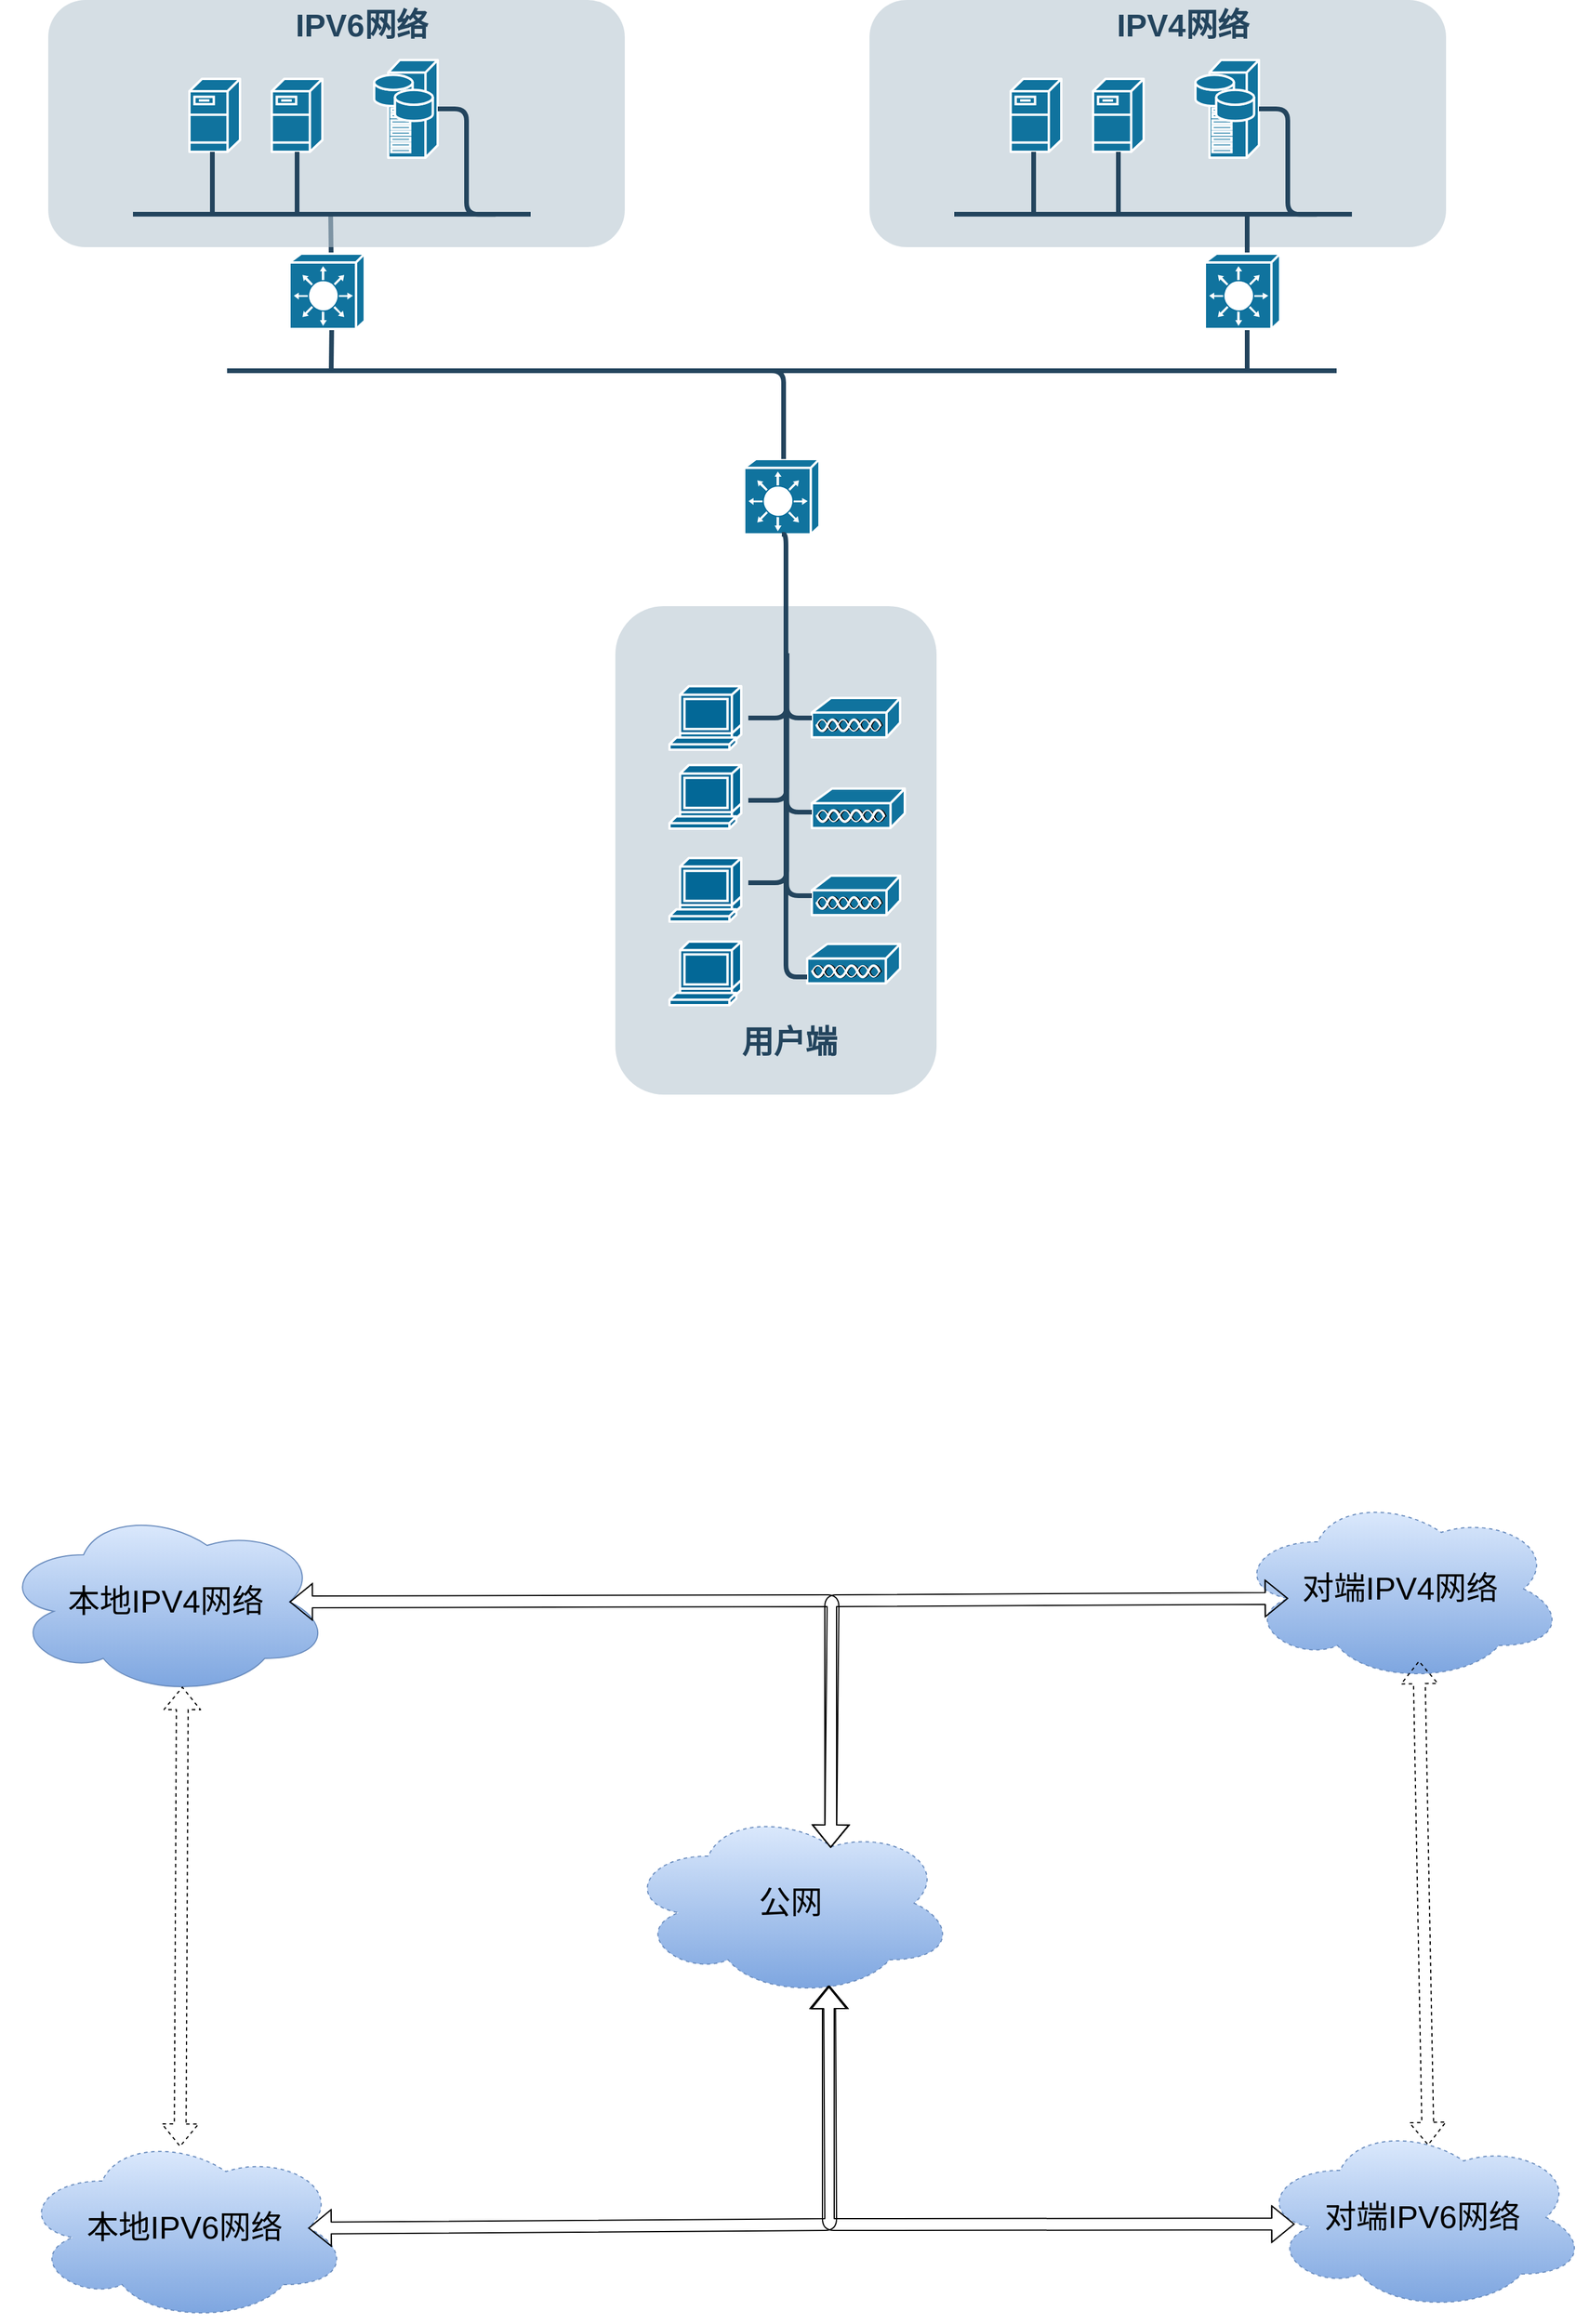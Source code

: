 <mxfile version="20.8.3" type="github">
  <diagram id="6a731a19-8d31-9384-78a2-239565b7b9f0" name="Page-1">
    <mxGraphModel dx="2390" dy="1273" grid="1" gridSize="10" guides="1" tooltips="1" connect="1" arrows="1" fold="1" page="1" pageScale="1" pageWidth="827" pageHeight="1169" background="none" math="0" shadow="0">
      <root>
        <mxCell id="0" />
        <mxCell id="1" parent="0" />
        <mxCell id="2089" value="" style="rounded=1;whiteSpace=wrap;html=1;strokeColor=none;fillColor=#BAC8D3;fontSize=24;fontColor=#23445D;align=center;opacity=60;" parent="1" vertex="1">
          <mxGeometry x="707" y="545" width="273" height="415" as="geometry" />
        </mxCell>
        <mxCell id="2094" value="" style="rounded=1;whiteSpace=wrap;html=1;strokeColor=none;fillColor=#BAC8D3;fontSize=24;fontColor=#23445D;align=center;opacity=60;" parent="1" vertex="1">
          <mxGeometry x="923" y="30" width="490" height="210" as="geometry" />
        </mxCell>
        <mxCell id="2103" value="" style="shape=mxgraph.cisco.servers.fileserver;html=1;dashed=0;fillColor=#10739E;strokeColor=#ffffff;strokeWidth=2;verticalLabelPosition=bottom;verticalAlign=top;fontFamily=Helvetica;fontSize=36;fontColor=#FFB366" parent="1" vertex="1">
          <mxGeometry x="1043" y="97" width="43" height="62" as="geometry" />
        </mxCell>
        <mxCell id="2104" value="" style="shape=mxgraph.cisco.servers.fileserver;html=1;dashed=0;fillColor=#10739E;strokeColor=#ffffff;strokeWidth=2;verticalLabelPosition=bottom;verticalAlign=top;fontFamily=Helvetica;fontSize=36;fontColor=#FFB366" parent="1" vertex="1">
          <mxGeometry x="1113" y="97" width="43" height="62" as="geometry" />
        </mxCell>
        <mxCell id="2106" value="" style="shape=mxgraph.cisco.servers.storage_server;html=1;dashed=0;fillColor=#10739E;strokeColor=#ffffff;strokeWidth=2;verticalLabelPosition=bottom;verticalAlign=top;fontFamily=Helvetica;fontSize=36;fontColor=#FFB366" parent="1" vertex="1">
          <mxGeometry x="1200" y="81" width="54" height="83" as="geometry" />
        </mxCell>
        <mxCell id="2112" value="" style="shape=mxgraph.cisco.switches.layer_3_switch;html=1;dashed=0;fillColor=#10739E;strokeColor=#ffffff;strokeWidth=2;verticalLabelPosition=bottom;verticalAlign=top;fontFamily=Helvetica;fontSize=36;fontColor=#FFB366" parent="1" vertex="1">
          <mxGeometry x="816.5" y="420" width="64" height="64" as="geometry" />
        </mxCell>
        <mxCell id="2149" value="" style="shape=mxgraph.cisco.misc.access_point;html=1;dashed=0;fillColor=#10739E;strokeColor=#ffffff;strokeWidth=2;verticalLabelPosition=bottom;verticalAlign=top;fontFamily=Helvetica;fontSize=36;fontColor=#FFB366" parent="1" vertex="1">
          <mxGeometry x="874" y="700" width="79" height="34" as="geometry" />
        </mxCell>
        <mxCell id="2150" value="" style="shape=mxgraph.cisco.misc.access_point;html=1;dashed=0;fillColor=#10739E;strokeColor=#ffffff;strokeWidth=2;verticalLabelPosition=bottom;verticalAlign=top;fontFamily=Helvetica;fontSize=36;fontColor=#FFB366" parent="1" vertex="1">
          <mxGeometry x="874" y="774" width="75" height="34" as="geometry" />
        </mxCell>
        <mxCell id="2151" value="" style="shape=mxgraph.cisco.misc.access_point;html=1;dashed=0;fillColor=#10739E;strokeColor=#ffffff;strokeWidth=2;verticalLabelPosition=bottom;verticalAlign=top;fontFamily=Helvetica;fontSize=36;fontColor=#FFB366" parent="1" vertex="1">
          <mxGeometry x="874" y="623" width="75" height="34" as="geometry" />
        </mxCell>
        <mxCell id="2153" value="" style="line;html=1;strokeColor=#23445D;" parent="1" vertex="1">
          <mxGeometry x="995" y="207" width="338" height="10" as="geometry" />
        </mxCell>
        <mxCell id="2154" value="" style="line;html=1;strokeColor=#23445D;" parent="1" vertex="1">
          <mxGeometry x="377" y="340" width="943" height="10" as="geometry" />
        </mxCell>
        <mxCell id="2162" value="" style="edgeStyle=elbowEdgeStyle;elbow=horizontal;endArrow=none;html=1;strokeColor=#23445D;endFill=0;strokeWidth=4;rounded=1" parent="1" edge="1">
          <mxGeometry width="100" height="100" relative="1" as="geometry">
            <mxPoint x="465" y="210" as="sourcePoint" />
            <mxPoint x="466" y="252" as="targetPoint" />
          </mxGeometry>
        </mxCell>
        <mxCell id="2163" value="" style="edgeStyle=elbowEdgeStyle;elbow=horizontal;endArrow=none;html=1;strokeColor=#23445D;endFill=0;strokeWidth=4;rounded=1" parent="1" edge="1">
          <mxGeometry width="100" height="100" relative="1" as="geometry">
            <mxPoint x="466" y="302" as="sourcePoint" />
            <mxPoint x="465.278" y="345.083" as="targetPoint" />
          </mxGeometry>
        </mxCell>
        <mxCell id="2164" value="" style="edgeStyle=elbowEdgeStyle;elbow=horizontal;endArrow=none;html=1;strokeColor=#23445D;endFill=0;strokeWidth=4;rounded=1" parent="1" source="2103" edge="1">
          <mxGeometry width="100" height="100" relative="1" as="geometry">
            <mxPoint x="1062" y="170" as="sourcePoint" />
            <mxPoint x="1062.278" y="212.083" as="targetPoint" />
          </mxGeometry>
        </mxCell>
        <mxCell id="2165" value="" style="edgeStyle=elbowEdgeStyle;elbow=horizontal;endArrow=none;html=1;strokeColor=#23445D;endFill=0;strokeWidth=4;rounded=1" parent="1" source="2104" edge="1">
          <mxGeometry width="100" height="100" relative="1" as="geometry">
            <mxPoint x="1134" y="170.0" as="sourcePoint" />
            <mxPoint x="1134.278" y="212.083" as="targetPoint" />
          </mxGeometry>
        </mxCell>
        <mxCell id="2167" value="" style="edgeStyle=elbowEdgeStyle;elbow=horizontal;endArrow=none;html=1;strokeColor=#23445D;endFill=0;strokeWidth=4;rounded=1" parent="1" source="2106" edge="1">
          <mxGeometry width="100" height="100" relative="1" as="geometry">
            <mxPoint x="1303" y="170.0" as="sourcePoint" />
            <mxPoint x="1303.278" y="212.083" as="targetPoint" />
          </mxGeometry>
        </mxCell>
        <mxCell id="2168" value="" style="edgeStyle=elbowEdgeStyle;elbow=horizontal;endArrow=none;html=1;strokeColor=#23445D;endFill=0;strokeWidth=4;rounded=1" parent="1" edge="1">
          <mxGeometry width="100" height="100" relative="1" as="geometry">
            <mxPoint x="1244" y="212" as="sourcePoint" />
            <mxPoint x="1244" y="252" as="targetPoint" />
          </mxGeometry>
        </mxCell>
        <mxCell id="2169" value="" style="edgeStyle=elbowEdgeStyle;elbow=horizontal;endArrow=none;html=1;strokeColor=#23445D;endFill=0;strokeWidth=4;rounded=1" parent="1" edge="1">
          <mxGeometry width="100" height="100" relative="1" as="geometry">
            <mxPoint x="1244" y="303" as="sourcePoint" />
            <mxPoint x="1244.278" y="345.083" as="targetPoint" />
          </mxGeometry>
        </mxCell>
        <mxCell id="2178" value="" style="edgeStyle=elbowEdgeStyle;elbow=horizontal;endArrow=none;html=1;strokeColor=#23445D;endFill=0;strokeWidth=4;rounded=1" parent="1" target="2112" edge="1">
          <mxGeometry width="100" height="100" relative="1" as="geometry">
            <mxPoint x="663" y="345" as="sourcePoint" />
            <mxPoint x="663.278" y="387.083" as="targetPoint" />
            <Array as="points">
              <mxPoint x="850" y="380" />
            </Array>
          </mxGeometry>
        </mxCell>
        <mxCell id="2203" style="edgeStyle=orthogonalEdgeStyle;rounded=1;html=1;strokeColor=#23445D;endArrow=none;endFill=0;strokeWidth=4" parent="1" edge="1">
          <mxGeometry relative="1" as="geometry">
            <Array as="points">
              <mxPoint x="853" y="640" />
            </Array>
            <mxPoint x="852.6" y="585" as="sourcePoint" />
            <mxPoint x="820" y="640" as="targetPoint" />
          </mxGeometry>
        </mxCell>
        <mxCell id="2204" style="edgeStyle=orthogonalEdgeStyle;rounded=1;html=1;strokeColor=#23445D;endArrow=none;endFill=0;strokeWidth=4" parent="1" edge="1">
          <mxGeometry relative="1" as="geometry">
            <Array as="points">
              <mxPoint x="853" y="710" />
            </Array>
            <mxPoint x="852.6" y="585" as="sourcePoint" />
            <mxPoint x="820" y="710" as="targetPoint" />
          </mxGeometry>
        </mxCell>
        <mxCell id="2205" style="edgeStyle=orthogonalEdgeStyle;rounded=1;html=1;strokeColor=#23445D;endArrow=none;endFill=0;strokeWidth=4" parent="1" edge="1">
          <mxGeometry relative="1" as="geometry">
            <Array as="points">
              <mxPoint x="853" y="780" />
            </Array>
            <mxPoint x="852.6" y="585" as="sourcePoint" />
            <mxPoint x="820" y="780" as="targetPoint" />
          </mxGeometry>
        </mxCell>
        <mxCell id="2206" style="edgeStyle=orthogonalEdgeStyle;rounded=1;html=1;strokeColor=#23445D;endArrow=none;endFill=0;strokeWidth=4" parent="1" target="2151" edge="1">
          <mxGeometry relative="1" as="geometry">
            <Array as="points">
              <mxPoint x="853" y="640" />
            </Array>
            <mxPoint x="852.6" y="585" as="sourcePoint" />
          </mxGeometry>
        </mxCell>
        <mxCell id="2207" style="edgeStyle=orthogonalEdgeStyle;rounded=1;html=1;strokeColor=#23445D;endArrow=none;endFill=0;strokeWidth=4" parent="1" target="2149" edge="1">
          <mxGeometry relative="1" as="geometry">
            <Array as="points">
              <mxPoint x="853" y="720" />
            </Array>
            <mxPoint x="852.6" y="585" as="sourcePoint" />
          </mxGeometry>
        </mxCell>
        <mxCell id="2208" style="edgeStyle=orthogonalEdgeStyle;rounded=1;html=1;strokeColor=#23445D;endArrow=none;endFill=0;strokeWidth=4" parent="1" target="2150" edge="1">
          <mxGeometry relative="1" as="geometry">
            <Array as="points">
              <mxPoint x="853" y="791" />
            </Array>
            <mxPoint x="852.6" y="585" as="sourcePoint" />
          </mxGeometry>
        </mxCell>
        <mxCell id="2227" value="&lt;font color=&quot;#23445d&quot; style=&quot;font-size: 27px;&quot;&gt;IPV4网络&lt;/font&gt;" style="rounded=1;whiteSpace=wrap;html=1;strokeColor=none;fillColor=none;fontSize=27;fontColor=#742B21;align=center;fontStyle=1;strokeWidth=1;" parent="1" vertex="1">
          <mxGeometry x="1118" y="42" width="143" height="19" as="geometry" />
        </mxCell>
        <mxCell id="2230" value="用户端&lt;br style=&quot;font-size: 27px;&quot;&gt;&lt;font style=&quot;font-size: 27px;&quot;&gt;&lt;br style=&quot;font-size: 27px;&quot;&gt;&lt;/font&gt;" style="rounded=1;whiteSpace=wrap;html=1;strokeColor=none;fillColor=none;fontSize=27;fontColor=#23445D;align=center;fontStyle=1" parent="1" vertex="1">
          <mxGeometry x="807" y="920" width="96" height="24" as="geometry" />
        </mxCell>
        <mxCell id="2247" value="" style="shape=mxgraph.cisco.misc.access_point;html=1;dashed=0;fillColor=#10739E;strokeColor=#ffffff;strokeWidth=2;verticalLabelPosition=bottom;verticalAlign=top;fontFamily=Helvetica;fontSize=36;fontColor=#FFB366" parent="1" vertex="1">
          <mxGeometry x="870" y="832" width="79" height="34" as="geometry" />
        </mxCell>
        <mxCell id="2249" style="edgeStyle=orthogonalEdgeStyle;rounded=1;html=1;endArrow=none;endFill=0;strokeColor=#23445D;strokeWidth=4;fontSize=14;fontColor=#990000;exitX=0.5;exitY=1;exitDx=0;exitDy=0;exitPerimeter=0;" parent="1" source="2112" target="2247" edge="1">
          <mxGeometry relative="1" as="geometry">
            <Array as="points">
              <mxPoint x="852" y="484" />
              <mxPoint x="852" y="860" />
            </Array>
            <mxPoint x="852.6" y="585" as="sourcePoint" />
          </mxGeometry>
        </mxCell>
        <mxCell id="2257" style="edgeStyle=orthogonalEdgeStyle;curved=1;rounded=0;jumpStyle=none;html=1;exitX=0.75;exitY=0;entryX=0.75;entryY=0;shadow=0;labelBackgroundColor=#ffffff;startArrow=none;startFill=0;endArrow=none;endFill=0;endSize=10;jettySize=auto;orthogonalLoop=1;strokeColor=#23445D;strokeWidth=2;fillColor=#F08705;fontFamily=Helvetica;fontSize=25;fontColor=#23445D;align=left;" parent="1" edge="1">
          <mxGeometry relative="1" as="geometry">
            <mxPoint x="813.75" y="434" as="sourcePoint" />
            <mxPoint x="813.75" y="434" as="targetPoint" />
          </mxGeometry>
        </mxCell>
        <mxCell id="fm8aAiWN_2B7bxS7GL88-2259" value="" style="rounded=1;whiteSpace=wrap;html=1;strokeColor=none;fillColor=#BAC8D3;fontSize=24;fontColor=#23445D;align=center;opacity=60;dashed=1;" vertex="1" parent="1">
          <mxGeometry x="225" y="30" width="490" height="210" as="geometry" />
        </mxCell>
        <mxCell id="fm8aAiWN_2B7bxS7GL88-2260" value="" style="shape=mxgraph.cisco.servers.fileserver;html=1;dashed=0;fillColor=#10739E;strokeColor=#ffffff;strokeWidth=2;verticalLabelPosition=bottom;verticalAlign=top;fontFamily=Helvetica;fontSize=36;fontColor=#FFB366" vertex="1" parent="1">
          <mxGeometry x="345" y="97" width="43" height="62" as="geometry" />
        </mxCell>
        <mxCell id="fm8aAiWN_2B7bxS7GL88-2261" value="" style="shape=mxgraph.cisco.servers.fileserver;html=1;dashed=0;fillColor=#10739E;strokeColor=#ffffff;strokeWidth=2;verticalLabelPosition=bottom;verticalAlign=top;fontFamily=Helvetica;fontSize=36;fontColor=#FFB366" vertex="1" parent="1">
          <mxGeometry x="415" y="97" width="43" height="62" as="geometry" />
        </mxCell>
        <mxCell id="fm8aAiWN_2B7bxS7GL88-2262" value="" style="shape=mxgraph.cisco.servers.storage_server;html=1;dashed=0;fillColor=#10739E;strokeColor=#ffffff;strokeWidth=2;verticalLabelPosition=bottom;verticalAlign=top;fontFamily=Helvetica;fontSize=36;fontColor=#FFB366" vertex="1" parent="1">
          <mxGeometry x="502" y="81" width="54" height="83" as="geometry" />
        </mxCell>
        <mxCell id="fm8aAiWN_2B7bxS7GL88-2263" value="" style="line;html=1;strokeColor=#23445D;" vertex="1" parent="1">
          <mxGeometry x="297" y="207" width="338" height="10" as="geometry" />
        </mxCell>
        <mxCell id="fm8aAiWN_2B7bxS7GL88-2264" value="" style="edgeStyle=elbowEdgeStyle;elbow=horizontal;endArrow=none;html=1;strokeColor=#23445D;endFill=0;strokeWidth=4;rounded=1" edge="1" parent="1" source="fm8aAiWN_2B7bxS7GL88-2260">
          <mxGeometry width="100" height="100" relative="1" as="geometry">
            <mxPoint x="364" y="170" as="sourcePoint" />
            <mxPoint x="364.278" y="212.083" as="targetPoint" />
          </mxGeometry>
        </mxCell>
        <mxCell id="fm8aAiWN_2B7bxS7GL88-2265" value="" style="edgeStyle=elbowEdgeStyle;elbow=horizontal;endArrow=none;html=1;strokeColor=#23445D;endFill=0;strokeWidth=4;rounded=1" edge="1" parent="1" source="fm8aAiWN_2B7bxS7GL88-2261">
          <mxGeometry width="100" height="100" relative="1" as="geometry">
            <mxPoint x="436" y="170.0" as="sourcePoint" />
            <mxPoint x="436.278" y="212.083" as="targetPoint" />
          </mxGeometry>
        </mxCell>
        <mxCell id="fm8aAiWN_2B7bxS7GL88-2266" value="" style="edgeStyle=elbowEdgeStyle;elbow=horizontal;endArrow=none;html=1;strokeColor=#23445D;endFill=0;strokeWidth=4;rounded=1" edge="1" parent="1" source="fm8aAiWN_2B7bxS7GL88-2262">
          <mxGeometry width="100" height="100" relative="1" as="geometry">
            <mxPoint x="605" y="170.0" as="sourcePoint" />
            <mxPoint x="605.278" y="212.083" as="targetPoint" />
          </mxGeometry>
        </mxCell>
        <mxCell id="fm8aAiWN_2B7bxS7GL88-2267" value="&lt;font color=&quot;#23445d&quot; style=&quot;font-size: 27px;&quot;&gt;IPV6网络&lt;/font&gt;" style="rounded=1;whiteSpace=wrap;html=1;strokeColor=none;fillColor=none;fontSize=27;fontColor=#742B21;align=center;fontStyle=1;strokeWidth=1;" vertex="1" parent="1">
          <mxGeometry x="420" y="42" width="143" height="19" as="geometry" />
        </mxCell>
        <mxCell id="fm8aAiWN_2B7bxS7GL88-2268" value="" style="shape=mxgraph.cisco.switches.layer_3_switch;html=1;dashed=0;fillColor=#10739E;strokeColor=#ffffff;strokeWidth=2;verticalLabelPosition=bottom;verticalAlign=top;fontFamily=Helvetica;fontSize=36;fontColor=#FFB366" vertex="1" parent="1">
          <mxGeometry x="430" y="245.5" width="64" height="64" as="geometry" />
        </mxCell>
        <mxCell id="fm8aAiWN_2B7bxS7GL88-2269" value="" style="shape=mxgraph.cisco.switches.layer_3_switch;html=1;dashed=0;fillColor=#10739E;strokeColor=#ffffff;strokeWidth=2;verticalLabelPosition=bottom;verticalAlign=top;fontFamily=Helvetica;fontSize=36;fontColor=#FFB366" vertex="1" parent="1">
          <mxGeometry x="1208" y="245.5" width="64" height="64" as="geometry" />
        </mxCell>
        <mxCell id="fm8aAiWN_2B7bxS7GL88-2271" value="" style="shape=mxgraph.cisco.computers_and_peripherals.terminal;sketch=0;html=1;pointerEvents=1;dashed=0;fillColor=#036897;strokeColor=#ffffff;strokeWidth=2;verticalLabelPosition=bottom;verticalAlign=top;align=center;outlineConnect=0;fontSize=27;" vertex="1" parent="1">
          <mxGeometry x="753" y="613" width="61" height="54" as="geometry" />
        </mxCell>
        <mxCell id="fm8aAiWN_2B7bxS7GL88-2273" value="" style="shape=mxgraph.cisco.computers_and_peripherals.terminal;sketch=0;html=1;pointerEvents=1;dashed=0;fillColor=#036897;strokeColor=#ffffff;strokeWidth=2;verticalLabelPosition=bottom;verticalAlign=top;align=center;outlineConnect=0;fontSize=27;" vertex="1" parent="1">
          <mxGeometry x="753" y="680" width="61" height="54" as="geometry" />
        </mxCell>
        <mxCell id="fm8aAiWN_2B7bxS7GL88-2274" value="" style="shape=mxgraph.cisco.computers_and_peripherals.terminal;sketch=0;html=1;pointerEvents=1;dashed=0;fillColor=#036897;strokeColor=#ffffff;strokeWidth=2;verticalLabelPosition=bottom;verticalAlign=top;align=center;outlineConnect=0;fontSize=27;" vertex="1" parent="1">
          <mxGeometry x="753" y="759" width="61" height="54" as="geometry" />
        </mxCell>
        <mxCell id="fm8aAiWN_2B7bxS7GL88-2275" value="" style="shape=mxgraph.cisco.computers_and_peripherals.terminal;sketch=0;html=1;pointerEvents=1;dashed=0;fillColor=#036897;strokeColor=#ffffff;strokeWidth=2;verticalLabelPosition=bottom;verticalAlign=top;align=center;outlineConnect=0;fontSize=27;" vertex="1" parent="1">
          <mxGeometry x="753" y="830" width="61" height="54" as="geometry" />
        </mxCell>
        <mxCell id="fm8aAiWN_2B7bxS7GL88-2282" value="公网" style="ellipse;shape=cloud;whiteSpace=wrap;html=1;dashed=1;strokeWidth=1;fontSize=27;fillColor=#dae8fc;strokeColor=#6c8ebf;gradientColor=#7ea6e0;" vertex="1" parent="1">
          <mxGeometry x="716" y="1567" width="280" height="160" as="geometry" />
        </mxCell>
        <mxCell id="fm8aAiWN_2B7bxS7GL88-2300" value="&lt;span style=&quot;color: rgb(0, 0, 0);&quot;&gt;本地IPV4网络&lt;/span&gt;" style="ellipse;shape=cloud;whiteSpace=wrap;html=1;strokeWidth=1;fontSize=27;fillColor=#dae8fc;strokeColor=#6c8ebf;gradientColor=#7ea6e0;" vertex="1" parent="1">
          <mxGeometry x="185" y="1311" width="280" height="160" as="geometry" />
        </mxCell>
        <mxCell id="fm8aAiWN_2B7bxS7GL88-2301" value="&lt;span style=&quot;color: rgb(0, 0, 0);&quot;&gt;本地IPV6网络&lt;/span&gt;" style="ellipse;shape=cloud;whiteSpace=wrap;html=1;dashed=1;strokeWidth=1;fontSize=27;fillColor=#dae8fc;strokeColor=#6c8ebf;gradientColor=#7ea6e0;" vertex="1" parent="1">
          <mxGeometry x="201" y="1843" width="280" height="160" as="geometry" />
        </mxCell>
        <mxCell id="fm8aAiWN_2B7bxS7GL88-2302" value="&lt;span style=&quot;color: rgb(0, 0, 0);&quot;&gt;对端IPV4网络&lt;/span&gt;" style="ellipse;shape=cloud;whiteSpace=wrap;html=1;dashed=1;strokeWidth=1;fontSize=27;fillColor=#dae8fc;strokeColor=#6c8ebf;gradientColor=#7ea6e0;" vertex="1" parent="1">
          <mxGeometry x="1234" y="1300" width="280" height="160" as="geometry" />
        </mxCell>
        <mxCell id="fm8aAiWN_2B7bxS7GL88-2303" value="&lt;span style=&quot;color: rgb(0, 0, 0);&quot;&gt;对端IPV6网络&lt;/span&gt;" style="ellipse;shape=cloud;whiteSpace=wrap;html=1;dashed=1;strokeWidth=1;fontSize=27;fillColor=#dae8fc;strokeColor=#6c8ebf;gradientColor=#7ea6e0;" vertex="1" parent="1">
          <mxGeometry x="1253" y="1834" width="280" height="160" as="geometry" />
        </mxCell>
        <mxCell id="fm8aAiWN_2B7bxS7GL88-2322" value="" style="shape=flexArrow;endArrow=classic;startArrow=classic;html=1;fontSize=23;sourcePerimeterSpacing=12;targetPerimeterSpacing=12;curved=1;jumpSize=26;exitX=0.486;exitY=0.069;exitDx=0;exitDy=0;exitPerimeter=0;entryX=0.55;entryY=0.95;entryDx=0;entryDy=0;entryPerimeter=0;dashed=1;" edge="1" parent="1" source="fm8aAiWN_2B7bxS7GL88-2301" target="fm8aAiWN_2B7bxS7GL88-2300">
          <mxGeometry width="100" height="100" relative="1" as="geometry">
            <mxPoint x="250" y="1550" as="sourcePoint" />
            <mxPoint x="344" y="1480" as="targetPoint" />
          </mxGeometry>
        </mxCell>
        <mxCell id="fm8aAiWN_2B7bxS7GL88-2323" value="" style="shape=flexArrow;endArrow=classic;startArrow=classic;html=1;fontSize=23;sourcePerimeterSpacing=12;targetPerimeterSpacing=12;curved=1;jumpSize=26;exitX=0.517;exitY=0.117;exitDx=0;exitDy=0;exitPerimeter=0;entryX=0.55;entryY=0.95;entryDx=0;entryDy=0;entryPerimeter=0;dashed=1;" edge="1" parent="1" source="fm8aAiWN_2B7bxS7GL88-2303">
          <mxGeometry width="100" height="100" relative="1" as="geometry">
            <mxPoint x="1391.08" y="1849" as="sourcePoint" />
            <mxPoint x="1390.0" y="1440.96" as="targetPoint" />
          </mxGeometry>
        </mxCell>
        <mxCell id="fm8aAiWN_2B7bxS7GL88-2334" value="" style="shape=flexArrow;endArrow=classic;startArrow=classic;html=1;fontSize=23;sourcePerimeterSpacing=12;targetPerimeterSpacing=12;curved=1;jumpSize=26;exitX=0.875;exitY=0.5;exitDx=0;exitDy=0;exitPerimeter=0;" edge="1" parent="1" source="fm8aAiWN_2B7bxS7GL88-2300">
          <mxGeometry width="100" height="100" relative="1" as="geometry">
            <mxPoint x="460" y="1380" as="sourcePoint" />
            <mxPoint x="890" y="1600" as="targetPoint" />
            <Array as="points">
              <mxPoint x="892" y="1390" />
            </Array>
          </mxGeometry>
        </mxCell>
        <mxCell id="fm8aAiWN_2B7bxS7GL88-2335" value="" style="shape=flexArrow;endArrow=classic;startArrow=classic;html=1;fontSize=23;sourcePerimeterSpacing=12;targetPerimeterSpacing=12;curved=1;jumpSize=26;entryX=0.16;entryY=0.55;entryDx=0;entryDy=0;entryPerimeter=0;" edge="1" parent="1" target="fm8aAiWN_2B7bxS7GL88-2302">
          <mxGeometry width="100" height="100" relative="1" as="geometry">
            <mxPoint x="890" y="1600" as="sourcePoint" />
            <mxPoint x="1120" y="1410" as="targetPoint" />
            <Array as="points">
              <mxPoint x="890" y="1390" />
            </Array>
          </mxGeometry>
        </mxCell>
        <mxCell id="fm8aAiWN_2B7bxS7GL88-2336" value="" style="shape=flexArrow;endArrow=classic;startArrow=classic;html=1;fontSize=23;sourcePerimeterSpacing=12;targetPerimeterSpacing=12;curved=1;jumpSize=26;entryX=0.618;entryY=0.938;entryDx=0;entryDy=0;entryPerimeter=0;exitX=0.875;exitY=0.5;exitDx=0;exitDy=0;exitPerimeter=0;" edge="1" parent="1" source="fm8aAiWN_2B7bxS7GL88-2301" target="fm8aAiWN_2B7bxS7GL88-2282">
          <mxGeometry width="100" height="100" relative="1" as="geometry">
            <mxPoint x="530" y="1930" as="sourcePoint" />
            <mxPoint x="630" y="1830" as="targetPoint" />
            <Array as="points">
              <mxPoint x="890" y="1920" />
            </Array>
          </mxGeometry>
        </mxCell>
        <mxCell id="fm8aAiWN_2B7bxS7GL88-2337" value="" style="shape=flexArrow;endArrow=classic;startArrow=classic;html=1;fontSize=23;sourcePerimeterSpacing=12;targetPerimeterSpacing=12;curved=1;jumpSize=26;entryX=0.112;entryY=0.535;entryDx=0;entryDy=0;entryPerimeter=0;" edge="1" parent="1" target="fm8aAiWN_2B7bxS7GL88-2303">
          <mxGeometry width="100" height="100" relative="1" as="geometry">
            <mxPoint x="888" y="1717" as="sourcePoint" />
            <mxPoint x="1293.8" y="1925" as="targetPoint" />
            <Array as="points">
              <mxPoint x="888" y="1920" />
            </Array>
          </mxGeometry>
        </mxCell>
      </root>
    </mxGraphModel>
  </diagram>
</mxfile>

